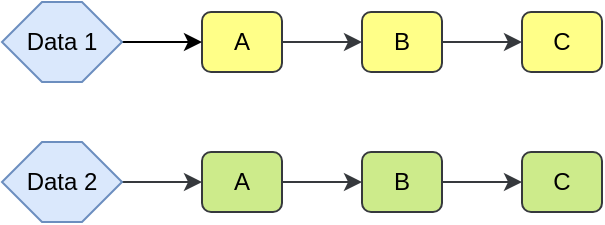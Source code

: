 <mxfile version="20.2.2" type="github">
  <diagram id="rKeW-D6Mr9I9j17QyvKW" name="第 1 页">
    <mxGraphModel dx="1038" dy="482" grid="1" gridSize="10" guides="1" tooltips="1" connect="1" arrows="1" fold="1" page="1" pageScale="1" pageWidth="2000" pageHeight="1169" math="0" shadow="0">
      <root>
        <mxCell id="0" />
        <mxCell id="1" parent="0" />
        <mxCell id="5P9jYSG-ZSAyytJI-owy-15" style="edgeStyle=orthogonalEdgeStyle;rounded=0;orthogonalLoop=1;jettySize=auto;html=1;exitX=1;exitY=0.5;exitDx=0;exitDy=0;entryX=0;entryY=0.5;entryDx=0;entryDy=0;fillColor=#ffff88;strokeColor=#36393d;" edge="1" parent="1" source="5P9jYSG-ZSAyytJI-owy-7" target="5P9jYSG-ZSAyytJI-owy-13">
          <mxGeometry relative="1" as="geometry" />
        </mxCell>
        <mxCell id="5P9jYSG-ZSAyytJI-owy-7" value="A" style="rounded=1;whiteSpace=wrap;html=1;fillColor=#ffff88;strokeColor=#36393d;shadow=0;sketch=0;glass=0;" vertex="1" parent="1">
          <mxGeometry x="440" y="170" width="40" height="30" as="geometry" />
        </mxCell>
        <mxCell id="5P9jYSG-ZSAyytJI-owy-8" style="edgeStyle=orthogonalEdgeStyle;rounded=0;orthogonalLoop=1;jettySize=auto;html=1;exitX=1;exitY=0.5;exitDx=0;exitDy=0;entryX=0;entryY=0.5;entryDx=0;entryDy=0;" edge="1" parent="1" source="5P9jYSG-ZSAyytJI-owy-9" target="5P9jYSG-ZSAyytJI-owy-7">
          <mxGeometry relative="1" as="geometry" />
        </mxCell>
        <mxCell id="5P9jYSG-ZSAyytJI-owy-9" value="Data 1" style="shape=hexagon;perimeter=hexagonPerimeter2;whiteSpace=wrap;html=1;fixedSize=1;fillColor=#dae8fc;strokeColor=#6c8ebf;" vertex="1" parent="1">
          <mxGeometry x="340" y="165" width="60" height="40" as="geometry" />
        </mxCell>
        <mxCell id="5P9jYSG-ZSAyytJI-owy-11" style="edgeStyle=orthogonalEdgeStyle;rounded=0;orthogonalLoop=1;jettySize=auto;html=1;exitX=1;exitY=0.5;exitDx=0;exitDy=0;entryX=0;entryY=0.5;entryDx=0;entryDy=0;fillColor=#ffff88;strokeColor=#36393d;" edge="1" parent="1" source="5P9jYSG-ZSAyytJI-owy-12">
          <mxGeometry relative="1" as="geometry">
            <mxPoint x="440" y="255" as="targetPoint" />
          </mxGeometry>
        </mxCell>
        <mxCell id="5P9jYSG-ZSAyytJI-owy-12" value="Data 2" style="shape=hexagon;perimeter=hexagonPerimeter2;whiteSpace=wrap;html=1;fixedSize=1;fillColor=#dae8fc;strokeColor=#6c8ebf;" vertex="1" parent="1">
          <mxGeometry x="340" y="235" width="60" height="40" as="geometry" />
        </mxCell>
        <mxCell id="5P9jYSG-ZSAyytJI-owy-16" style="edgeStyle=orthogonalEdgeStyle;rounded=0;orthogonalLoop=1;jettySize=auto;html=1;exitX=1;exitY=0.5;exitDx=0;exitDy=0;entryX=0;entryY=0.5;entryDx=0;entryDy=0;fillColor=#ffff88;strokeColor=#36393d;" edge="1" parent="1" source="5P9jYSG-ZSAyytJI-owy-13" target="5P9jYSG-ZSAyytJI-owy-14">
          <mxGeometry relative="1" as="geometry" />
        </mxCell>
        <mxCell id="5P9jYSG-ZSAyytJI-owy-13" value="B" style="rounded=1;whiteSpace=wrap;html=1;fillColor=#ffff88;strokeColor=#36393d;shadow=0;sketch=0;glass=0;" vertex="1" parent="1">
          <mxGeometry x="520" y="170" width="40" height="30" as="geometry" />
        </mxCell>
        <mxCell id="5P9jYSG-ZSAyytJI-owy-14" value="C" style="rounded=1;whiteSpace=wrap;html=1;fillColor=#ffff88;strokeColor=#36393d;shadow=0;sketch=0;glass=0;" vertex="1" parent="1">
          <mxGeometry x="600" y="170" width="40" height="30" as="geometry" />
        </mxCell>
        <mxCell id="5P9jYSG-ZSAyytJI-owy-17" style="edgeStyle=orthogonalEdgeStyle;rounded=0;orthogonalLoop=1;jettySize=auto;html=1;exitX=1;exitY=0.5;exitDx=0;exitDy=0;entryX=0;entryY=0.5;entryDx=0;entryDy=0;fillColor=#cdeb8b;strokeColor=#36393d;" edge="1" parent="1" source="5P9jYSG-ZSAyytJI-owy-18" target="5P9jYSG-ZSAyytJI-owy-20">
          <mxGeometry relative="1" as="geometry" />
        </mxCell>
        <mxCell id="5P9jYSG-ZSAyytJI-owy-18" value="A" style="rounded=1;whiteSpace=wrap;html=1;fillColor=#cdeb8b;strokeColor=#36393d;shadow=0;sketch=0;glass=0;" vertex="1" parent="1">
          <mxGeometry x="440" y="240" width="40" height="30" as="geometry" />
        </mxCell>
        <mxCell id="5P9jYSG-ZSAyytJI-owy-19" style="edgeStyle=orthogonalEdgeStyle;rounded=0;orthogonalLoop=1;jettySize=auto;html=1;exitX=1;exitY=0.5;exitDx=0;exitDy=0;entryX=0;entryY=0.5;entryDx=0;entryDy=0;fillColor=#cdeb8b;strokeColor=#36393d;" edge="1" parent="1" source="5P9jYSG-ZSAyytJI-owy-20" target="5P9jYSG-ZSAyytJI-owy-21">
          <mxGeometry relative="1" as="geometry" />
        </mxCell>
        <mxCell id="5P9jYSG-ZSAyytJI-owy-20" value="B" style="rounded=1;whiteSpace=wrap;html=1;fillColor=#cdeb8b;strokeColor=#36393d;shadow=0;sketch=0;glass=0;" vertex="1" parent="1">
          <mxGeometry x="520" y="240" width="40" height="30" as="geometry" />
        </mxCell>
        <mxCell id="5P9jYSG-ZSAyytJI-owy-21" value="C" style="rounded=1;whiteSpace=wrap;html=1;fillColor=#cdeb8b;strokeColor=#36393d;shadow=0;sketch=0;glass=0;" vertex="1" parent="1">
          <mxGeometry x="600" y="240" width="40" height="30" as="geometry" />
        </mxCell>
      </root>
    </mxGraphModel>
  </diagram>
</mxfile>
